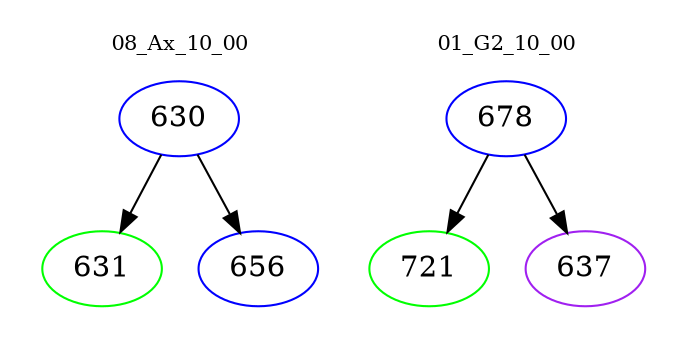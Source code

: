 digraph{
subgraph cluster_0 {
color = white
label = "08_Ax_10_00";
fontsize=10;
T0_630 [label="630", color="blue"]
T0_630 -> T0_631 [color="black"]
T0_631 [label="631", color="green"]
T0_630 -> T0_656 [color="black"]
T0_656 [label="656", color="blue"]
}
subgraph cluster_1 {
color = white
label = "01_G2_10_00";
fontsize=10;
T1_678 [label="678", color="blue"]
T1_678 -> T1_721 [color="black"]
T1_721 [label="721", color="green"]
T1_678 -> T1_637 [color="black"]
T1_637 [label="637", color="purple"]
}
}
